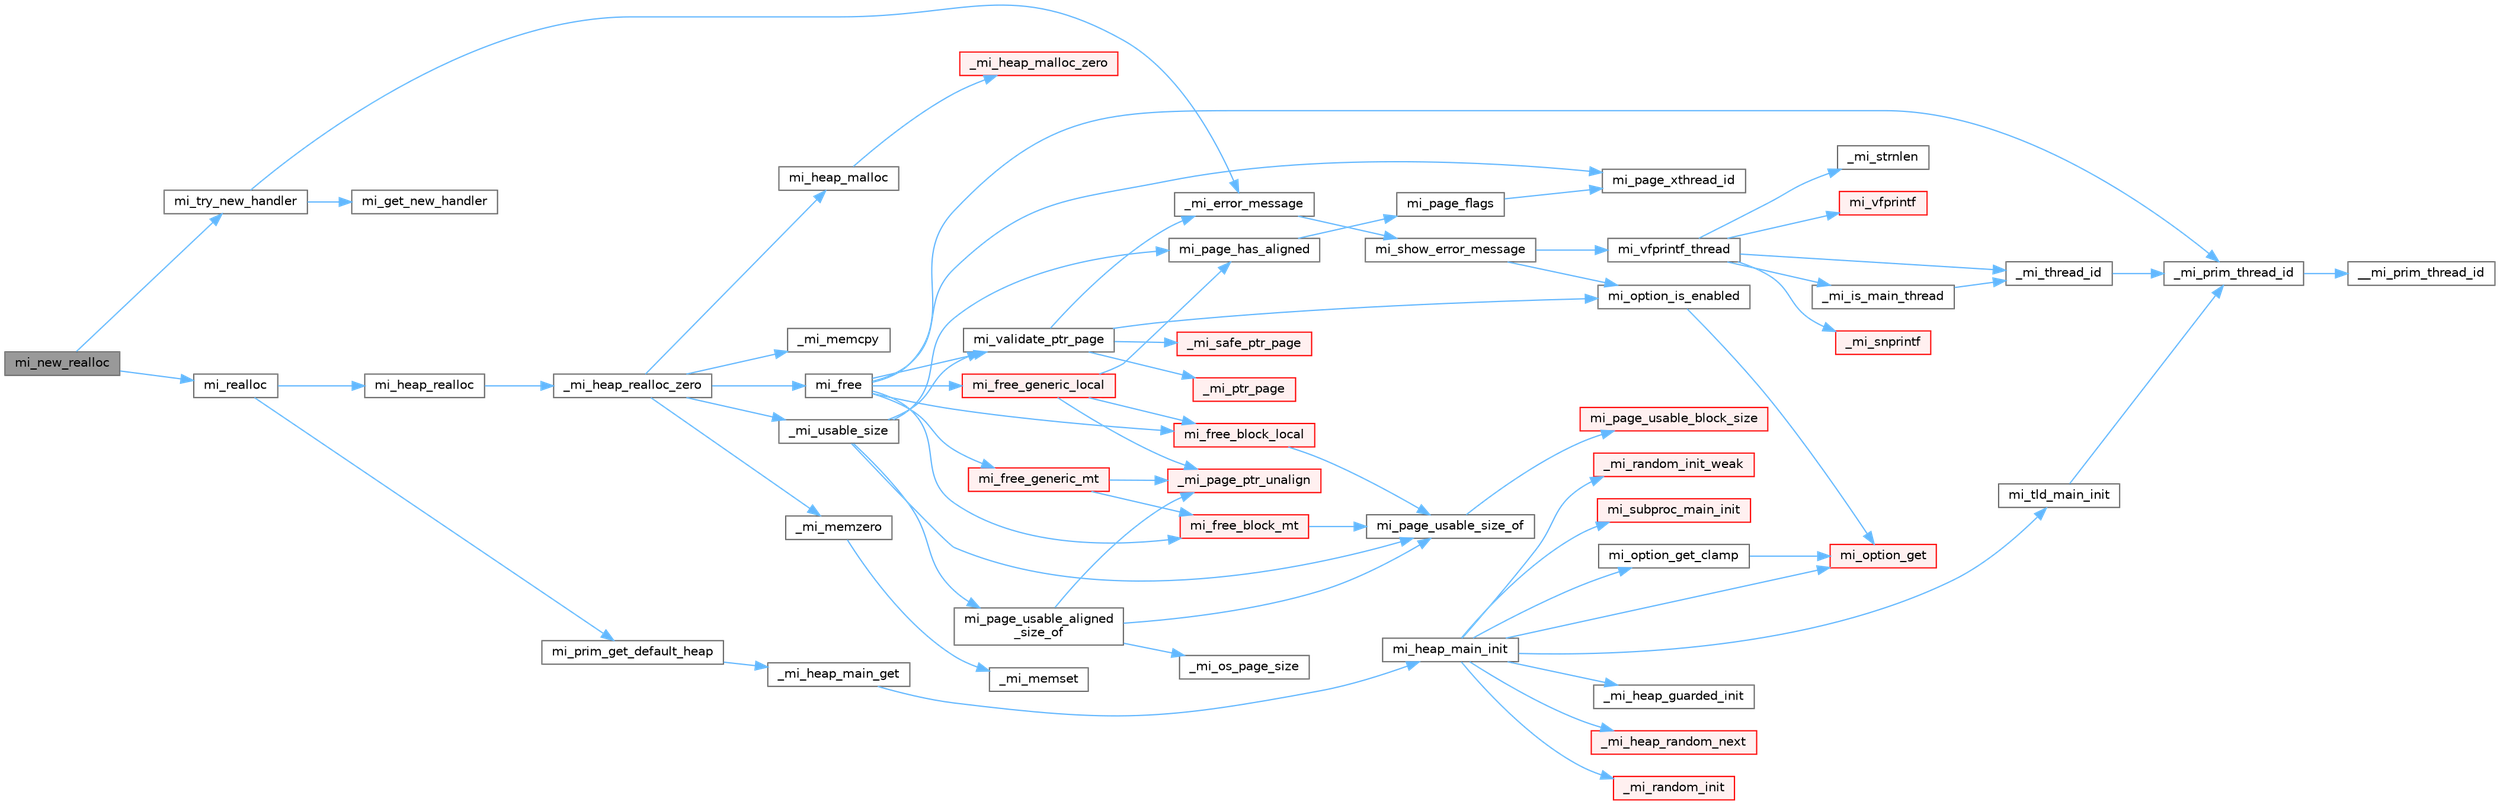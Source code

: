 digraph "mi_new_realloc"
{
 // LATEX_PDF_SIZE
  bgcolor="transparent";
  edge [fontname=Helvetica,fontsize=10,labelfontname=Helvetica,labelfontsize=10];
  node [fontname=Helvetica,fontsize=10,shape=box,height=0.2,width=0.4];
  rankdir="LR";
  Node1 [id="Node000001",label="mi_new_realloc",height=0.2,width=0.4,color="gray40", fillcolor="grey60", style="filled", fontcolor="black",tooltip="like mi_realloc(), but when out of memory, use std::get_new_handler and raise std::bad_alloc exceptio..."];
  Node1 -> Node2 [id="edge1_Node000001_Node000002",color="steelblue1",style="solid",tooltip=" "];
  Node2 [id="Node000002",label="mi_realloc",height=0.2,width=0.4,color="grey40", fillcolor="white", style="filled",URL="$group__malloc.html#ga0621af6a5e3aa384e6a1b548958bf583",tooltip=" "];
  Node2 -> Node3 [id="edge2_Node000002_Node000003",color="steelblue1",style="solid",tooltip=" "];
  Node3 [id="Node000003",label="mi_heap_realloc",height=0.2,width=0.4,color="grey40", fillcolor="white", style="filled",URL="$group__heap.html#gac5252d6a2e510bd349e4fcb452e6a93a",tooltip=" "];
  Node3 -> Node4 [id="edge3_Node000003_Node000004",color="steelblue1",style="solid",tooltip=" "];
  Node4 [id="Node000004",label="_mi_heap_realloc_zero",height=0.2,width=0.4,color="grey40", fillcolor="white", style="filled",URL="$alloc_8c.html#aa0a502a8b4b3af96fbc3bc6a0cf2e092",tooltip=" "];
  Node4 -> Node5 [id="edge4_Node000004_Node000005",color="steelblue1",style="solid",tooltip=" "];
  Node5 [id="Node000005",label="_mi_memcpy",height=0.2,width=0.4,color="grey40", fillcolor="white", style="filled",URL="$_e_a_s_t_l_2packages_2mimalloc_2include_2mimalloc_2internal_8h.html#aced8405f24c39af46117066bb1633924",tooltip=" "];
  Node4 -> Node6 [id="edge5_Node000004_Node000006",color="steelblue1",style="solid",tooltip=" "];
  Node6 [id="Node000006",label="_mi_memzero",height=0.2,width=0.4,color="grey40", fillcolor="white", style="filled",URL="$_e_a_s_t_l_2packages_2mimalloc_2include_2mimalloc_2internal_8h.html#a621a19b2339e1a1d23f8bc1a96eb3b54",tooltip=" "];
  Node6 -> Node7 [id="edge6_Node000006_Node000007",color="steelblue1",style="solid",tooltip=" "];
  Node7 [id="Node000007",label="_mi_memset",height=0.2,width=0.4,color="grey40", fillcolor="white", style="filled",URL="$_e_a_s_t_l_2packages_2mimalloc_2include_2mimalloc_2internal_8h.html#ae042f084f894809035813d45e3c43561",tooltip=" "];
  Node4 -> Node8 [id="edge7_Node000004_Node000008",color="steelblue1",style="solid",tooltip=" "];
  Node8 [id="Node000008",label="_mi_usable_size",height=0.2,width=0.4,color="grey40", fillcolor="white", style="filled",URL="$free_8c.html#ad2304b1ed3a49b8c20e550c060d5627d",tooltip=" "];
  Node8 -> Node9 [id="edge8_Node000008_Node000009",color="steelblue1",style="solid",tooltip=" "];
  Node9 [id="Node000009",label="mi_page_has_aligned",height=0.2,width=0.4,color="grey40", fillcolor="white", style="filled",URL="$_e_a_s_t_l_2packages_2mimalloc_2include_2mimalloc_2internal_8h.html#ae0b5641b1e2fabf59c84685e08520852",tooltip=" "];
  Node9 -> Node10 [id="edge9_Node000009_Node000010",color="steelblue1",style="solid",tooltip=" "];
  Node10 [id="Node000010",label="mi_page_flags",height=0.2,width=0.4,color="grey40", fillcolor="white", style="filled",URL="$_e_a_s_t_l_2packages_2mimalloc_2include_2mimalloc_2internal_8h.html#a3d26e50ecf7ae2045d2a6dc69c3c30c8",tooltip=" "];
  Node10 -> Node11 [id="edge10_Node000010_Node000011",color="steelblue1",style="solid",tooltip=" "];
  Node11 [id="Node000011",label="mi_page_xthread_id",height=0.2,width=0.4,color="grey40", fillcolor="white", style="filled",URL="$_e_a_s_t_l_2packages_2mimalloc_2include_2mimalloc_2internal_8h.html#af15a53be4fb9aa00af3c25632b1b1dac",tooltip=" "];
  Node8 -> Node12 [id="edge11_Node000008_Node000012",color="steelblue1",style="solid",tooltip=" "];
  Node12 [id="Node000012",label="mi_page_usable_aligned\l_size_of",height=0.2,width=0.4,color="grey40", fillcolor="white", style="filled",URL="$free_8c.html#a85c1b5ab3965f4a581f194aa06d0cf45",tooltip=" "];
  Node12 -> Node13 [id="edge12_Node000012_Node000013",color="steelblue1",style="solid",tooltip=" "];
  Node13 [id="Node000013",label="_mi_os_page_size",height=0.2,width=0.4,color="grey40", fillcolor="white", style="filled",URL="$os_8c.html#a723e4c95209d4c6282b53317473e83d5",tooltip=" "];
  Node12 -> Node14 [id="edge13_Node000012_Node000014",color="steelblue1",style="solid",tooltip=" "];
  Node14 [id="Node000014",label="_mi_page_ptr_unalign",height=0.2,width=0.4,color="red", fillcolor="#FFF0F0", style="filled",URL="$free_8c.html#a02c896f799e571b628b2d7747ca9f771",tooltip=" "];
  Node12 -> Node17 [id="edge14_Node000012_Node000017",color="steelblue1",style="solid",tooltip=" "];
  Node17 [id="Node000017",label="mi_page_usable_size_of",height=0.2,width=0.4,color="grey40", fillcolor="white", style="filled",URL="$free_8c.html#a26335e66b160c5319806a2e33f7b70e7",tooltip=" "];
  Node17 -> Node18 [id="edge15_Node000017_Node000018",color="steelblue1",style="solid",tooltip=" "];
  Node18 [id="Node000018",label="mi_page_usable_block_size",height=0.2,width=0.4,color="red", fillcolor="#FFF0F0", style="filled",URL="$_e_a_s_t_l_2packages_2mimalloc_2include_2mimalloc_2internal_8h.html#a432abca03d059a7d40d8d39617afc8f7",tooltip=" "];
  Node8 -> Node17 [id="edge16_Node000008_Node000017",color="steelblue1",style="solid",tooltip=" "];
  Node8 -> Node19 [id="edge17_Node000008_Node000019",color="steelblue1",style="solid",tooltip=" "];
  Node19 [id="Node000019",label="mi_validate_ptr_page",height=0.2,width=0.4,color="grey40", fillcolor="white", style="filled",URL="$free_8c.html#a3c325fa47ff6342dca1b913607844b93",tooltip=" "];
  Node19 -> Node20 [id="edge18_Node000019_Node000020",color="steelblue1",style="solid",tooltip=" "];
  Node20 [id="Node000020",label="_mi_error_message",height=0.2,width=0.4,color="grey40", fillcolor="white", style="filled",URL="$options_8c.html#a2bebc073bcaac71658e57bb260c2e426",tooltip=" "];
  Node20 -> Node21 [id="edge19_Node000020_Node000021",color="steelblue1",style="solid",tooltip=" "];
  Node21 [id="Node000021",label="mi_show_error_message",height=0.2,width=0.4,color="grey40", fillcolor="white", style="filled",URL="$options_8c.html#a025f32c63014753e87fd7a579d2bb8aa",tooltip=" "];
  Node21 -> Node22 [id="edge20_Node000021_Node000022",color="steelblue1",style="solid",tooltip=" "];
  Node22 [id="Node000022",label="mi_option_is_enabled",height=0.2,width=0.4,color="grey40", fillcolor="white", style="filled",URL="$group__options.html#ga459ad98f18b3fc9275474807fe0ca188",tooltip=" "];
  Node22 -> Node23 [id="edge21_Node000022_Node000023",color="steelblue1",style="solid",tooltip=" "];
  Node23 [id="Node000023",label="mi_option_get",height=0.2,width=0.4,color="red", fillcolor="#FFF0F0", style="filled",URL="$group__options.html#ga7e8af195cc81d3fa64ccf2662caa565a",tooltip=" "];
  Node21 -> Node36 [id="edge22_Node000021_Node000036",color="steelblue1",style="solid",tooltip=" "];
  Node36 [id="Node000036",label="mi_vfprintf_thread",height=0.2,width=0.4,color="grey40", fillcolor="white", style="filled",URL="$options_8c.html#a4af8263c139d04a876914f39024a7424",tooltip=" "];
  Node36 -> Node37 [id="edge23_Node000036_Node000037",color="steelblue1",style="solid",tooltip=" "];
  Node37 [id="Node000037",label="_mi_is_main_thread",height=0.2,width=0.4,color="grey40", fillcolor="white", style="filled",URL="$_e_a_s_t_l_2packages_2mimalloc_2src_2init_8c.html#a008e0a28e7c86b15a04094d595e2c327",tooltip=" "];
  Node37 -> Node38 [id="edge24_Node000037_Node000038",color="steelblue1",style="solid",tooltip=" "];
  Node38 [id="Node000038",label="_mi_thread_id",height=0.2,width=0.4,color="grey40", fillcolor="white", style="filled",URL="$_e_a_s_t_l_2packages_2mimalloc_2src_2init_8c.html#a43068a36d7dea6ccf1e3558a27e22993",tooltip=" "];
  Node38 -> Node39 [id="edge25_Node000038_Node000039",color="steelblue1",style="solid",tooltip=" "];
  Node39 [id="Node000039",label="_mi_prim_thread_id",height=0.2,width=0.4,color="grey40", fillcolor="white", style="filled",URL="$prim_8h.html#a3875c92cbb791d0a7c69bc1fd2df6804",tooltip=" "];
  Node39 -> Node40 [id="edge26_Node000039_Node000040",color="steelblue1",style="solid",tooltip=" "];
  Node40 [id="Node000040",label="__mi_prim_thread_id",height=0.2,width=0.4,color="grey40", fillcolor="white", style="filled",URL="$prim_8h.html#a42ea20cb0253ec21dff5f6770927df20",tooltip=" "];
  Node36 -> Node41 [id="edge27_Node000036_Node000041",color="steelblue1",style="solid",tooltip=" "];
  Node41 [id="Node000041",label="_mi_snprintf",height=0.2,width=0.4,color="red", fillcolor="#FFF0F0", style="filled",URL="$libc_8c.html#a6c2f4673e3317f332571bc1bec18c49b",tooltip=" "];
  Node36 -> Node32 [id="edge28_Node000036_Node000032",color="steelblue1",style="solid",tooltip=" "];
  Node32 [id="Node000032",label="_mi_strnlen",height=0.2,width=0.4,color="grey40", fillcolor="white", style="filled",URL="$libc_8c.html#ae8577fe0d9bbe3fb90d2169caa1af943",tooltip=" "];
  Node36 -> Node38 [id="edge29_Node000036_Node000038",color="steelblue1",style="solid",tooltip=" "];
  Node36 -> Node48 [id="edge30_Node000036_Node000048",color="steelblue1",style="solid",tooltip=" "];
  Node48 [id="Node000048",label="mi_vfprintf",height=0.2,width=0.4,color="red", fillcolor="#FFF0F0", style="filled",URL="$options_8c.html#a1f31f62f178fb5309451aa44c8d25327",tooltip=" "];
  Node19 -> Node57 [id="edge31_Node000019_Node000057",color="steelblue1",style="solid",tooltip=" "];
  Node57 [id="Node000057",label="_mi_ptr_page",height=0.2,width=0.4,color="red", fillcolor="#FFF0F0", style="filled",URL="$_e_a_s_t_l_2packages_2mimalloc_2include_2mimalloc_2internal_8h.html#acd84a462a2045538d19ecc56e6cc29f6",tooltip=" "];
  Node19 -> Node62 [id="edge32_Node000019_Node000062",color="steelblue1",style="solid",tooltip=" "];
  Node62 [id="Node000062",label="_mi_safe_ptr_page",height=0.2,width=0.4,color="red", fillcolor="#FFF0F0", style="filled",URL="$page-map_8c.html#aa93d85305e51471aa1951ab818628a63",tooltip=" "];
  Node19 -> Node22 [id="edge33_Node000019_Node000022",color="steelblue1",style="solid",tooltip=" "];
  Node4 -> Node64 [id="edge34_Node000004_Node000064",color="steelblue1",style="solid",tooltip=" "];
  Node64 [id="Node000064",label="mi_free",height=0.2,width=0.4,color="grey40", fillcolor="white", style="filled",URL="$group__malloc.html#gaf2c7b89c327d1f60f59e68b9ea644d95",tooltip=" "];
  Node64 -> Node39 [id="edge35_Node000064_Node000039",color="steelblue1",style="solid",tooltip=" "];
  Node64 -> Node65 [id="edge36_Node000064_Node000065",color="steelblue1",style="solid",tooltip=" "];
  Node65 [id="Node000065",label="mi_free_block_local",height=0.2,width=0.4,color="red", fillcolor="#FFF0F0", style="filled",URL="$free_8c.html#a4ea336aeb08fb4786186f6087a751d3c",tooltip=" "];
  Node65 -> Node17 [id="edge37_Node000065_Node000017",color="steelblue1",style="solid",tooltip=" "];
  Node64 -> Node267 [id="edge38_Node000064_Node000267",color="steelblue1",style="solid",tooltip=" "];
  Node267 [id="Node000267",label="mi_free_block_mt",height=0.2,width=0.4,color="red", fillcolor="#FFF0F0", style="filled",URL="$free_8c.html#af5ffcf95b8bfc34e499ae3b203e72475",tooltip=" "];
  Node267 -> Node17 [id="edge39_Node000267_Node000017",color="steelblue1",style="solid",tooltip=" "];
  Node64 -> Node330 [id="edge40_Node000064_Node000330",color="steelblue1",style="solid",tooltip=" "];
  Node330 [id="Node000330",label="mi_free_generic_local",height=0.2,width=0.4,color="red", fillcolor="#FFF0F0", style="filled",URL="$free_8c.html#a2e61936ec89160d051a72f0d1f95424f",tooltip=" "];
  Node330 -> Node14 [id="edge41_Node000330_Node000014",color="steelblue1",style="solid",tooltip=" "];
  Node330 -> Node65 [id="edge42_Node000330_Node000065",color="steelblue1",style="solid",tooltip=" "];
  Node330 -> Node9 [id="edge43_Node000330_Node000009",color="steelblue1",style="solid",tooltip=" "];
  Node64 -> Node332 [id="edge44_Node000064_Node000332",color="steelblue1",style="solid",tooltip=" "];
  Node332 [id="Node000332",label="mi_free_generic_mt",height=0.2,width=0.4,color="red", fillcolor="#FFF0F0", style="filled",URL="$free_8c.html#acc3316883c1cf74f78cb41e5d1b46ced",tooltip=" "];
  Node332 -> Node14 [id="edge45_Node000332_Node000014",color="steelblue1",style="solid",tooltip=" "];
  Node332 -> Node267 [id="edge46_Node000332_Node000267",color="steelblue1",style="solid",tooltip=" "];
  Node64 -> Node11 [id="edge47_Node000064_Node000011",color="steelblue1",style="solid",tooltip=" "];
  Node64 -> Node19 [id="edge48_Node000064_Node000019",color="steelblue1",style="solid",tooltip=" "];
  Node4 -> Node333 [id="edge49_Node000004_Node000333",color="steelblue1",style="solid",tooltip=" "];
  Node333 [id="Node000333",label="mi_heap_malloc",height=0.2,width=0.4,color="grey40", fillcolor="white", style="filled",URL="$group__heap.html#gab374e206c7034e0d899fb934e4f4a863",tooltip=" "];
  Node333 -> Node334 [id="edge50_Node000333_Node000334",color="steelblue1",style="solid",tooltip=" "];
  Node334 [id="Node000334",label="_mi_heap_malloc_zero",height=0.2,width=0.4,color="red", fillcolor="#FFF0F0", style="filled",URL="$alloc_8c.html#a4f6dd9bc8d4e47e98566ee77883d703e",tooltip=" "];
  Node2 -> Node277 [id="edge51_Node000002_Node000277",color="steelblue1",style="solid",tooltip=" "];
  Node277 [id="Node000277",label="mi_prim_get_default_heap",height=0.2,width=0.4,color="grey40", fillcolor="white", style="filled",URL="$prim_8h.html#a986e62564728229db3ccecbd6e97fd98",tooltip=" "];
  Node277 -> Node278 [id="edge52_Node000277_Node000278",color="steelblue1",style="solid",tooltip=" "];
  Node278 [id="Node000278",label="_mi_heap_main_get",height=0.2,width=0.4,color="grey40", fillcolor="white", style="filled",URL="$_e_a_s_t_l_2packages_2mimalloc_2src_2init_8c.html#a1feeb4148fb048caf23361152895a55c",tooltip=" "];
  Node278 -> Node279 [id="edge53_Node000278_Node000279",color="steelblue1",style="solid",tooltip=" "];
  Node279 [id="Node000279",label="mi_heap_main_init",height=0.2,width=0.4,color="grey40", fillcolor="white", style="filled",URL="$_e_a_s_t_l_2packages_2mimalloc_2src_2init_8c.html#a5d8b12ae7942ecf3eb4e8ffd313a263a",tooltip=" "];
  Node279 -> Node280 [id="edge54_Node000279_Node000280",color="steelblue1",style="solid",tooltip=" "];
  Node280 [id="Node000280",label="_mi_heap_guarded_init",height=0.2,width=0.4,color="grey40", fillcolor="white", style="filled",URL="$_e_a_s_t_l_2packages_2mimalloc_2src_2init_8c.html#a70e3672a1e08dcb5e7e311d403693394",tooltip=" "];
  Node279 -> Node281 [id="edge55_Node000279_Node000281",color="steelblue1",style="solid",tooltip=" "];
  Node281 [id="Node000281",label="_mi_heap_random_next",height=0.2,width=0.4,color="red", fillcolor="#FFF0F0", style="filled",URL="$heap_8c.html#a68ddb5f2c595ea9d4e8d450342b4713c",tooltip=" "];
  Node279 -> Node287 [id="edge56_Node000279_Node000287",color="steelblue1",style="solid",tooltip=" "];
  Node287 [id="Node000287",label="_mi_random_init",height=0.2,width=0.4,color="red", fillcolor="#FFF0F0", style="filled",URL="$random_8c.html#aca9dc8a900f1b727e326063778b2eee1",tooltip=" "];
  Node279 -> Node296 [id="edge57_Node000279_Node000296",color="steelblue1",style="solid",tooltip=" "];
  Node296 [id="Node000296",label="_mi_random_init_weak",height=0.2,width=0.4,color="red", fillcolor="#FFF0F0", style="filled",URL="$random_8c.html#a6bfdbdbf180aa56ff5697e0f2e3ca49a",tooltip=" "];
  Node279 -> Node23 [id="edge58_Node000279_Node000023",color="steelblue1",style="solid",tooltip=" "];
  Node279 -> Node224 [id="edge59_Node000279_Node000224",color="steelblue1",style="solid",tooltip=" "];
  Node224 [id="Node000224",label="mi_option_get_clamp",height=0.2,width=0.4,color="grey40", fillcolor="white", style="filled",URL="$group__options.html#ga96ad9c406338bd314cfe878cfc9bf723",tooltip=" "];
  Node224 -> Node23 [id="edge60_Node000224_Node000023",color="steelblue1",style="solid",tooltip=" "];
  Node279 -> Node297 [id="edge61_Node000279_Node000297",color="steelblue1",style="solid",tooltip=" "];
  Node297 [id="Node000297",label="mi_subproc_main_init",height=0.2,width=0.4,color="red", fillcolor="#FFF0F0", style="filled",URL="$_e_a_s_t_l_2packages_2mimalloc_2src_2init_8c.html#a51b6f4fa5d8cbde3881bf41e2a9d7a73",tooltip=" "];
  Node279 -> Node299 [id="edge62_Node000279_Node000299",color="steelblue1",style="solid",tooltip=" "];
  Node299 [id="Node000299",label="mi_tld_main_init",height=0.2,width=0.4,color="grey40", fillcolor="white", style="filled",URL="$_e_a_s_t_l_2packages_2mimalloc_2src_2init_8c.html#a5b314759773d0dc745240cdf90e7f1b0",tooltip=" "];
  Node299 -> Node39 [id="edge63_Node000299_Node000039",color="steelblue1",style="solid",tooltip=" "];
  Node1 -> Node486 [id="edge64_Node000001_Node000486",color="steelblue1",style="solid",tooltip=" "];
  Node486 [id="Node000486",label="mi_try_new_handler",height=0.2,width=0.4,color="grey40", fillcolor="white", style="filled",URL="$alloc_8c.html#a4dcf1a710742e2db4c3621d09aa7f62e",tooltip=" "];
  Node486 -> Node20 [id="edge65_Node000486_Node000020",color="steelblue1",style="solid",tooltip=" "];
  Node486 -> Node487 [id="edge66_Node000486_Node000487",color="steelblue1",style="solid",tooltip=" "];
  Node487 [id="Node000487",label="mi_get_new_handler",height=0.2,width=0.4,color="grey40", fillcolor="white", style="filled",URL="$alloc_8c.html#a4bfad1f678598b313d2f95b812c2a978",tooltip=" "];
}
